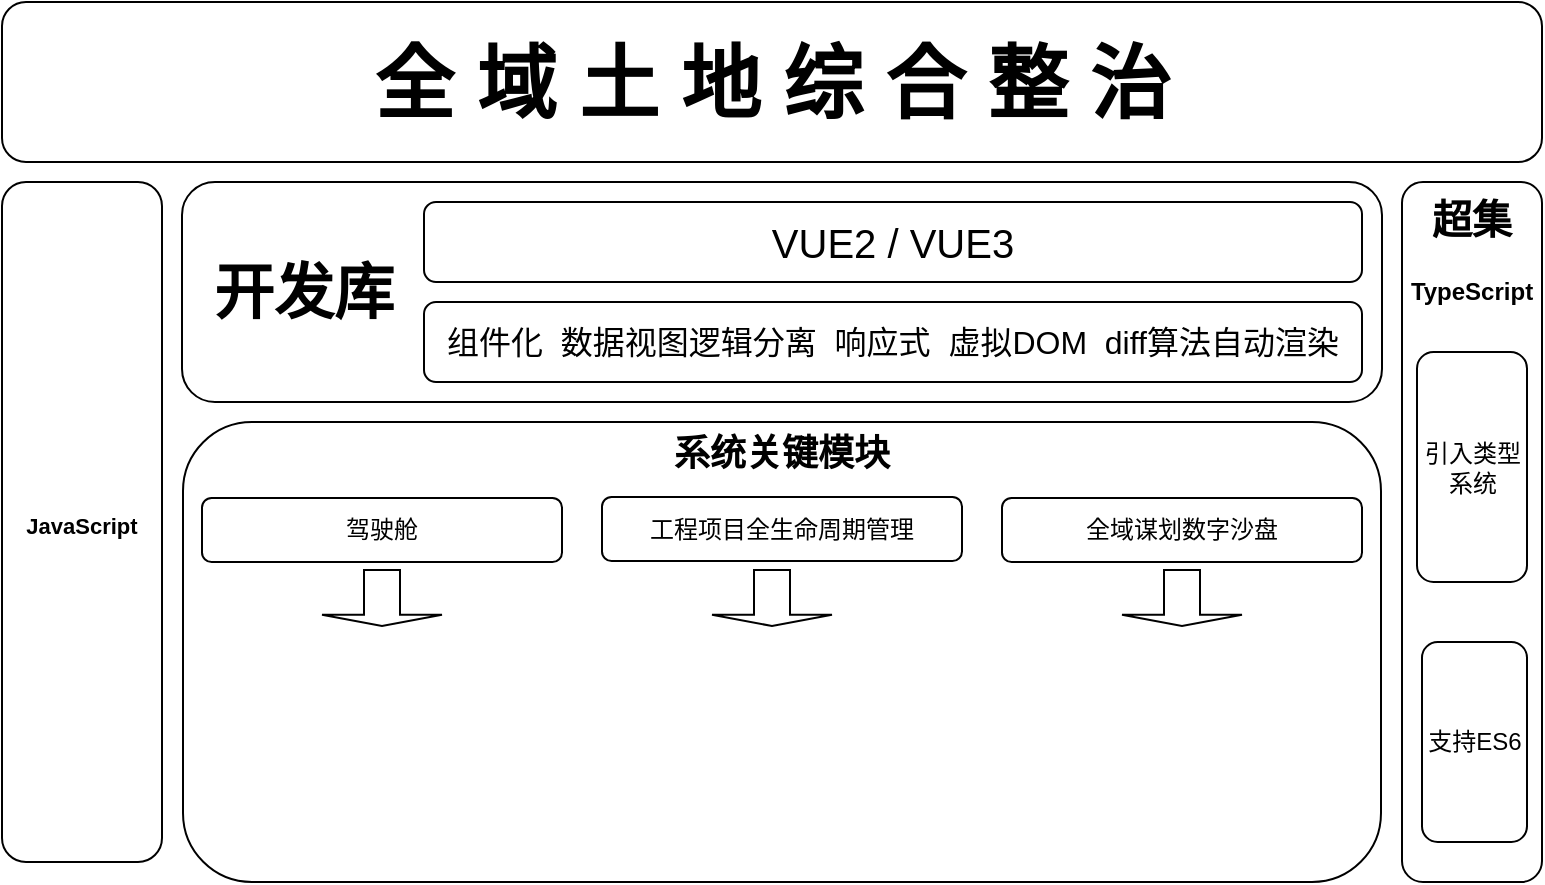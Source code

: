 <mxfile version="21.1.2" type="github">
  <diagram name="第 1 页" id="aERbTS1XuSQMkrAbpRA_">
    <mxGraphModel dx="842" dy="518" grid="1" gridSize="10" guides="1" tooltips="1" connect="1" arrows="1" fold="1" page="1" pageScale="1" pageWidth="827" pageHeight="1169" math="0" shadow="0">
      <root>
        <mxCell id="0" />
        <mxCell id="1" parent="0" />
        <mxCell id="1gftsp3Zv8tTFMD2zvdp-1" value="&lt;h1&gt;&lt;font style=&quot;font-size: 40px;&quot;&gt;全 域 土 地 综 合 整 治&lt;/font&gt;&lt;/h1&gt;" style="rounded=1;whiteSpace=wrap;html=1;" parent="1" vertex="1">
          <mxGeometry x="30" y="40" width="770" height="80" as="geometry" />
        </mxCell>
        <mxCell id="UVithkWDfJSBE_TuZt-7-1" value="" style="rounded=1;whiteSpace=wrap;html=1;" vertex="1" parent="1">
          <mxGeometry x="120" y="130" width="600" height="110" as="geometry" />
        </mxCell>
        <mxCell id="UVithkWDfJSBE_TuZt-7-2" value="&lt;h2&gt;&lt;font style=&quot;font-size: 30px;&quot;&gt;开发库&lt;/font&gt;&lt;/h2&gt;" style="rounded=1;whiteSpace=wrap;html=1;strokeWidth=0;strokeColor=none;" vertex="1" parent="1">
          <mxGeometry x="121" y="155" width="120" height="60" as="geometry" />
        </mxCell>
        <mxCell id="UVithkWDfJSBE_TuZt-7-3" value="&lt;font style=&quot;font-size: 20px;&quot;&gt;VUE2 / VUE3&lt;/font&gt;" style="rounded=1;whiteSpace=wrap;html=1;" vertex="1" parent="1">
          <mxGeometry x="241" y="140" width="469" height="40" as="geometry" />
        </mxCell>
        <mxCell id="UVithkWDfJSBE_TuZt-7-4" value="&lt;font style=&quot;font-size: 16px;&quot;&gt;组件化&amp;nbsp; 数据视图逻辑分离&amp;nbsp; 响应式&amp;nbsp; 虚拟DOM&amp;nbsp; diff算法自动渲染&lt;/font&gt;" style="rounded=1;whiteSpace=wrap;html=1;" vertex="1" parent="1">
          <mxGeometry x="241" y="190" width="469" height="40" as="geometry" />
        </mxCell>
        <mxCell id="UVithkWDfJSBE_TuZt-7-5" value="&lt;h2&gt;&lt;span style=&quot;font-size: 11px;&quot;&gt;JavaScript&lt;/span&gt;&lt;/h2&gt;" style="rounded=1;whiteSpace=wrap;html=1;" vertex="1" parent="1">
          <mxGeometry x="30" y="130" width="80" height="340" as="geometry" />
        </mxCell>
        <mxCell id="UVithkWDfJSBE_TuZt-7-6" value="" style="rounded=1;whiteSpace=wrap;html=1;" vertex="1" parent="1">
          <mxGeometry x="730" y="130" width="70" height="350" as="geometry" />
        </mxCell>
        <mxCell id="UVithkWDfJSBE_TuZt-7-7" value="&lt;h2&gt;&lt;font style=&quot;font-size: 20px;&quot;&gt;超集&lt;/font&gt;&lt;/h2&gt;&lt;h3&gt;&lt;font style=&quot;font-size: 12px;&quot;&gt;TypeScript&lt;/font&gt;&lt;/h3&gt;" style="rounded=1;whiteSpace=wrap;html=1;strokeColor=none;" vertex="1" parent="1">
          <mxGeometry x="735" y="134" width="60" height="59" as="geometry" />
        </mxCell>
        <mxCell id="UVithkWDfJSBE_TuZt-7-8" value="引入类型系统" style="rounded=1;whiteSpace=wrap;html=1;" vertex="1" parent="1">
          <mxGeometry x="737.5" y="215" width="55" height="115" as="geometry" />
        </mxCell>
        <mxCell id="UVithkWDfJSBE_TuZt-7-9" value="支持ES6" style="rounded=1;whiteSpace=wrap;html=1;" vertex="1" parent="1">
          <mxGeometry x="740" y="360" width="52.5" height="100" as="geometry" />
        </mxCell>
        <mxCell id="UVithkWDfJSBE_TuZt-7-10" value="" style="rounded=1;whiteSpace=wrap;html=1;" vertex="1" parent="1">
          <mxGeometry x="120.5" y="250" width="599" height="230" as="geometry" />
        </mxCell>
        <mxCell id="UVithkWDfJSBE_TuZt-7-11" value="&lt;h2&gt;系统关键模块&lt;/h2&gt;" style="rounded=1;whiteSpace=wrap;html=1;strokeColor=none;" vertex="1" parent="1">
          <mxGeometry x="365" y="250.5" width="110" height="30" as="geometry" />
        </mxCell>
        <mxCell id="UVithkWDfJSBE_TuZt-7-12" value="驾驶舱" style="rounded=1;whiteSpace=wrap;html=1;" vertex="1" parent="1">
          <mxGeometry x="130" y="288" width="180" height="32" as="geometry" />
        </mxCell>
        <mxCell id="UVithkWDfJSBE_TuZt-7-15" value="工程项目全生命周期管理" style="rounded=1;whiteSpace=wrap;html=1;" vertex="1" parent="1">
          <mxGeometry x="330" y="287.5" width="180" height="32" as="geometry" />
        </mxCell>
        <mxCell id="UVithkWDfJSBE_TuZt-7-16" value="全域谋划数字沙盘" style="rounded=1;whiteSpace=wrap;html=1;" vertex="1" parent="1">
          <mxGeometry x="530" y="288" width="180" height="32" as="geometry" />
        </mxCell>
        <mxCell id="UVithkWDfJSBE_TuZt-7-18" value="" style="shape=singleArrow;direction=south;whiteSpace=wrap;html=1;" vertex="1" parent="1">
          <mxGeometry x="190" y="324" width="60" height="28" as="geometry" />
        </mxCell>
        <mxCell id="UVithkWDfJSBE_TuZt-7-19" value="" style="shape=singleArrow;direction=south;whiteSpace=wrap;html=1;" vertex="1" parent="1">
          <mxGeometry x="385" y="324" width="60" height="28" as="geometry" />
        </mxCell>
        <mxCell id="UVithkWDfJSBE_TuZt-7-20" value="" style="shape=singleArrow;direction=south;whiteSpace=wrap;html=1;" vertex="1" parent="1">
          <mxGeometry x="590" y="324" width="60" height="28" as="geometry" />
        </mxCell>
      </root>
    </mxGraphModel>
  </diagram>
</mxfile>
